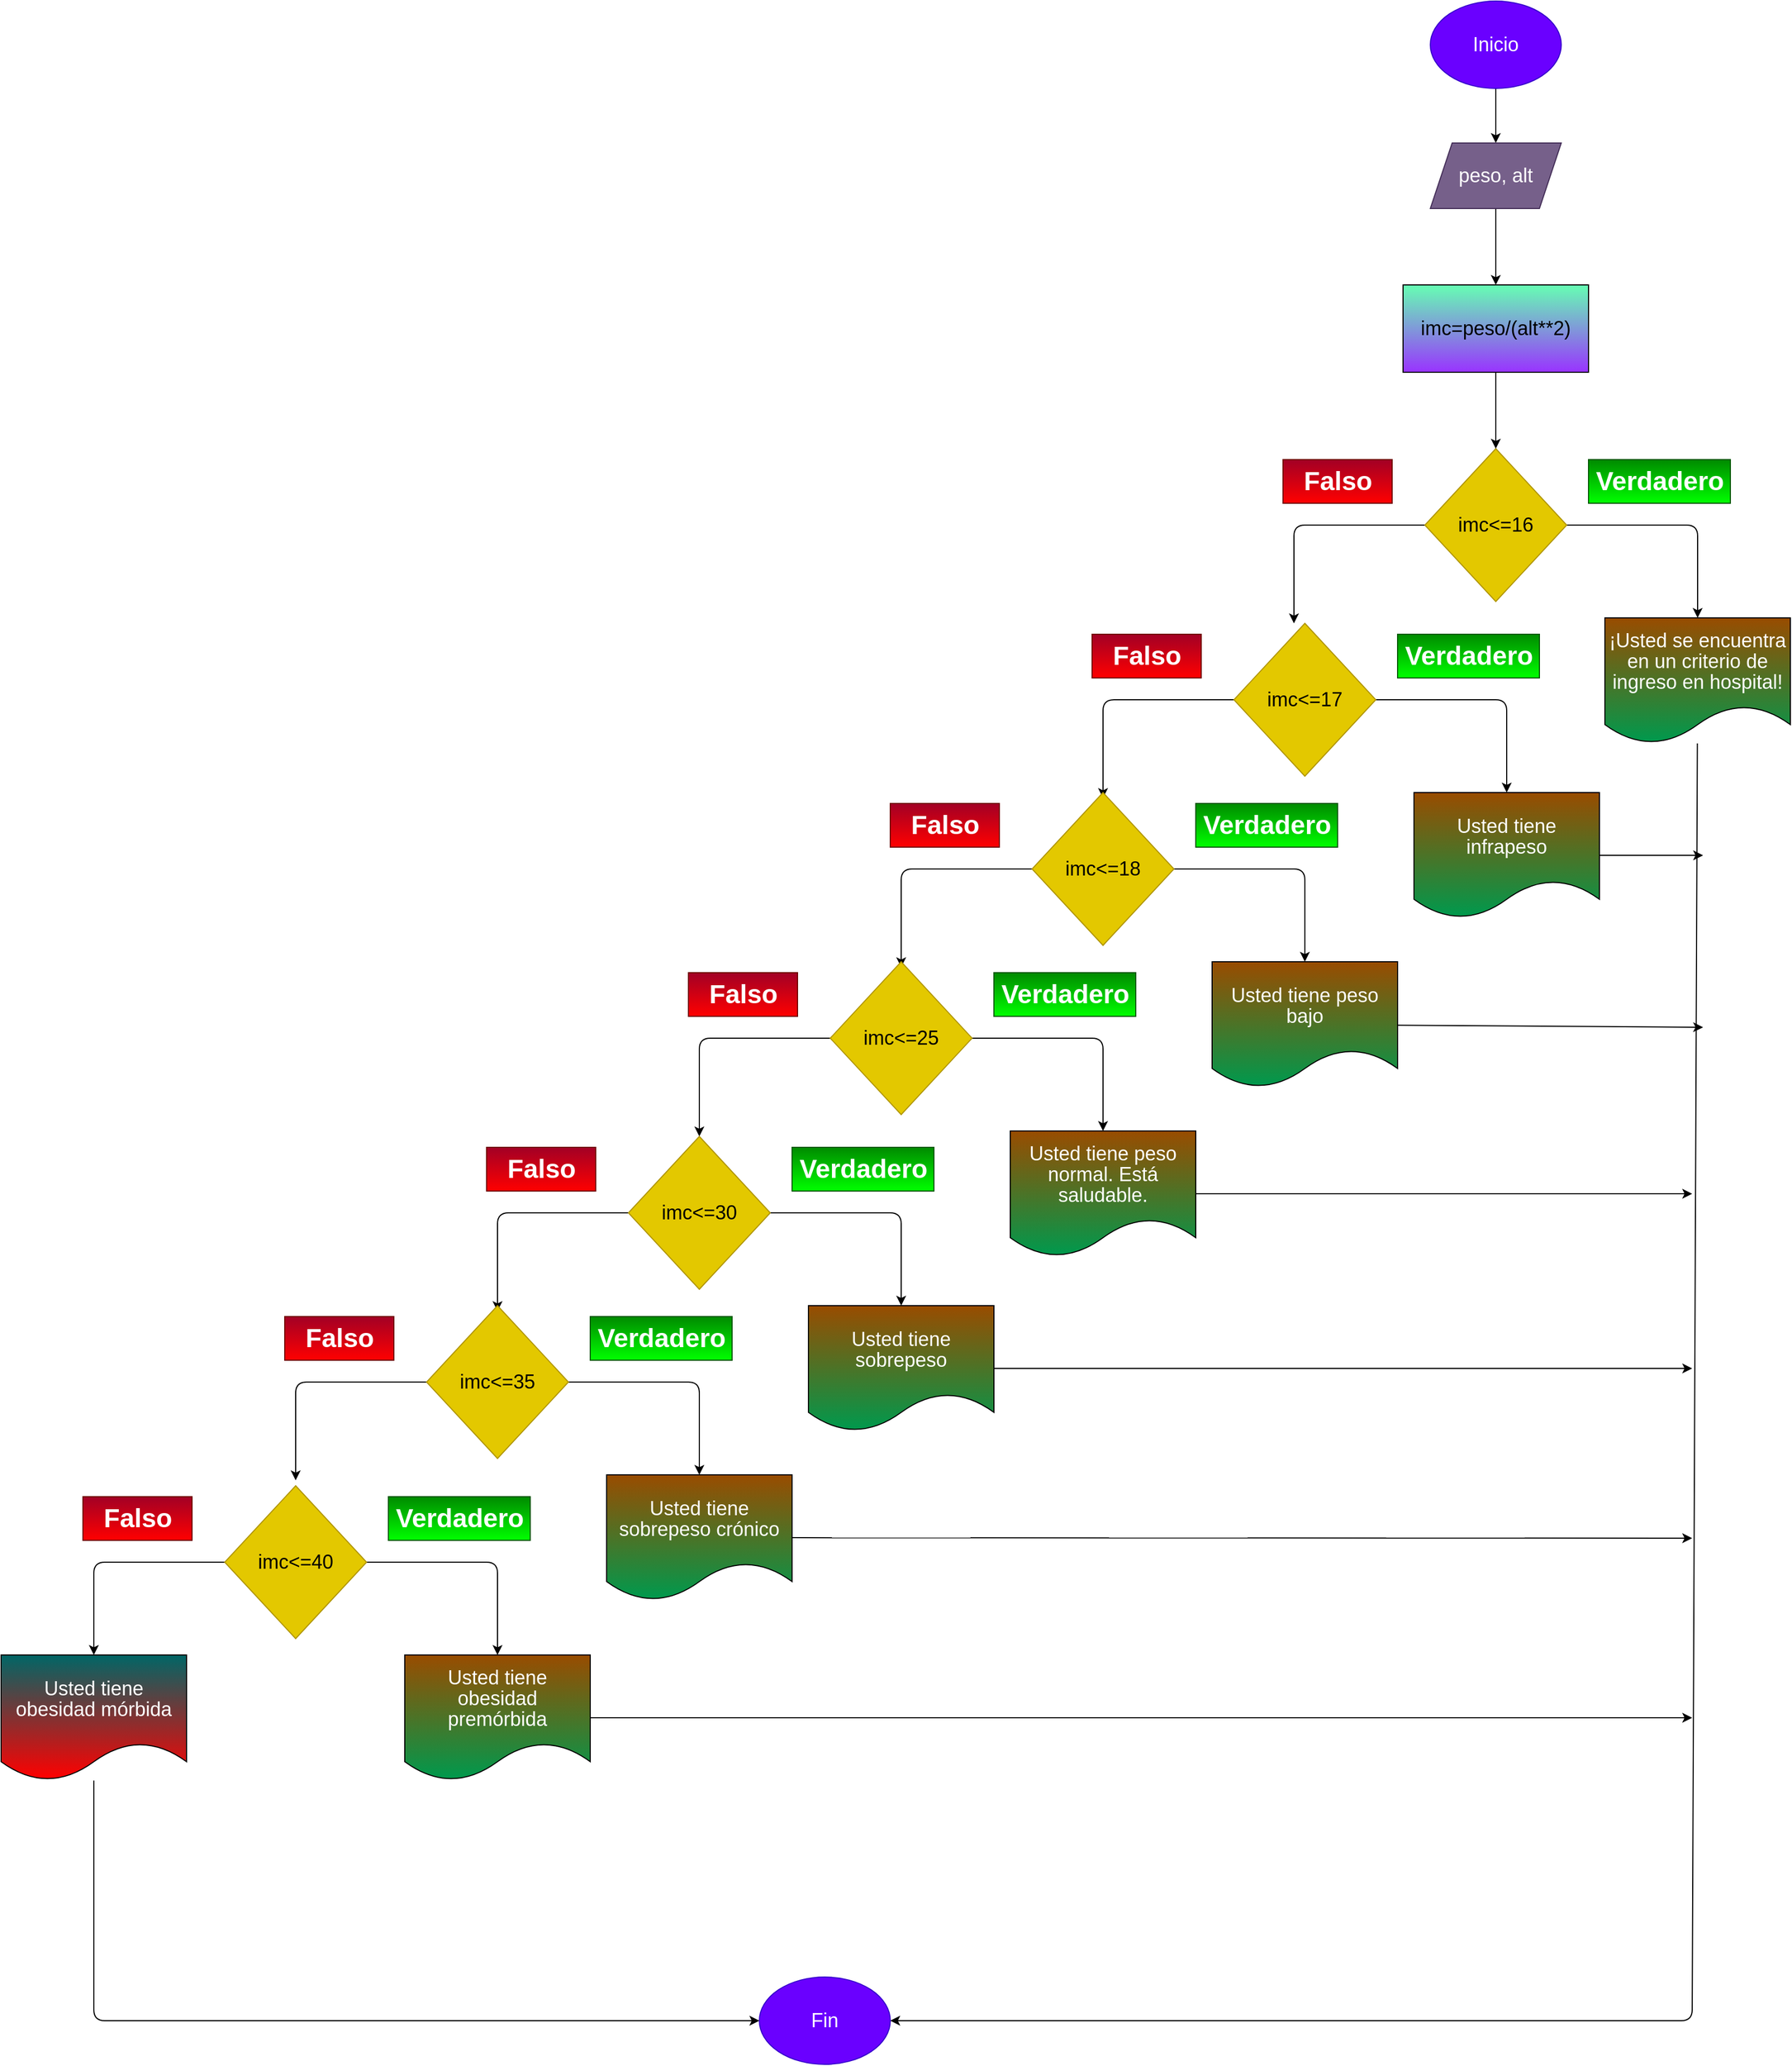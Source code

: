 <mxfile>
    <diagram id="pAi_KdXQo00Ve_mjZ8XZ" name="Página-1">
        <mxGraphModel dx="2521" dy="472" grid="1" gridSize="10" guides="1" tooltips="1" connect="1" arrows="1" fold="1" page="1" pageScale="1" pageWidth="827" pageHeight="1169" math="0" shadow="0">
            <root>
                <mxCell id="0"/>
                <mxCell id="1" parent="0"/>
                <mxCell id="4" value="" style="edgeStyle=none;html=1;fontSize=18;" parent="1" source="2" target="3" edge="1">
                    <mxGeometry relative="1" as="geometry"/>
                </mxCell>
                <mxCell id="2" value="&lt;font style=&quot;font-size: 18px&quot;&gt;Inicio&lt;/font&gt;" style="ellipse;whiteSpace=wrap;html=1;fillColor=#6a00ff;fontColor=#ffffff;strokeColor=#3700CC;" parent="1" vertex="1">
                    <mxGeometry x="250" y="80" width="120" height="80" as="geometry"/>
                </mxCell>
                <mxCell id="6" style="edgeStyle=none;html=1;fontSize=18;entryX=0.5;entryY=0;entryDx=0;entryDy=0;" parent="1" source="3" target="26" edge="1">
                    <mxGeometry relative="1" as="geometry"/>
                </mxCell>
                <mxCell id="3" value="&lt;span style=&quot;font-size: 18px&quot;&gt;peso, alt&lt;/span&gt;" style="shape=parallelogram;perimeter=parallelogramPerimeter;whiteSpace=wrap;html=1;fixedSize=1;fillColor=#76608a;fontColor=#ffffff;strokeColor=#432D57;" parent="1" vertex="1">
                    <mxGeometry x="250" y="210" width="120" height="60" as="geometry"/>
                </mxCell>
                <mxCell id="21" style="edgeStyle=none;html=1;entryX=0.5;entryY=0;entryDx=0;entryDy=0;fontSize=18;" parent="1" source="5" target="15" edge="1">
                    <mxGeometry relative="1" as="geometry">
                        <Array as="points">
                            <mxPoint x="495" y="560"/>
                        </Array>
                    </mxGeometry>
                </mxCell>
                <mxCell id="22" style="edgeStyle=none;html=1;exitX=0;exitY=0.5;exitDx=0;exitDy=0;entryX=0.5;entryY=0;entryDx=0;entryDy=0;fontSize=18;" parent="1" source="5" edge="1">
                    <mxGeometry relative="1" as="geometry">
                        <Array as="points">
                            <mxPoint x="125" y="560"/>
                        </Array>
                        <mxPoint x="125" y="650" as="targetPoint"/>
                    </mxGeometry>
                </mxCell>
                <mxCell id="5" value="imc&amp;lt;=16" style="rhombus;whiteSpace=wrap;html=1;fontSize=18;fillColor=#e3c800;fontColor=#000000;strokeColor=#B09500;" parent="1" vertex="1">
                    <mxGeometry x="245" y="490" width="130" height="140" as="geometry"/>
                </mxCell>
                <mxCell id="25" style="edgeStyle=none;html=1;entryX=1;entryY=0.5;entryDx=0;entryDy=0;fontSize=18;" parent="1" source="15" target="23" edge="1">
                    <mxGeometry relative="1" as="geometry">
                        <Array as="points">
                            <mxPoint x="490" y="1930"/>
                        </Array>
                    </mxGeometry>
                </mxCell>
                <mxCell id="15" value="&lt;div style=&quot;line-height: 19px&quot;&gt;&lt;font style=&quot;font-size: 18px&quot; color=&quot;#ffffff&quot;&gt;¡Usted se encuentra en un criterio de ingreso en hospital!&lt;/font&gt;&lt;/div&gt;" style="shape=document;whiteSpace=wrap;html=1;boundedLbl=1;fontSize=18;gradientColor=#00994D;fillColor=#994C00;" parent="1" vertex="1">
                    <mxGeometry x="410" y="645" width="170" height="115" as="geometry"/>
                </mxCell>
                <mxCell id="16" value="Falso" style="text;strokeColor=#6F0000;fillColor=#a20025;html=1;fontSize=24;fontStyle=1;verticalAlign=middle;align=center;fontColor=#ffffff;gradientColor=#FF0000;" parent="1" vertex="1">
                    <mxGeometry x="115" y="500" width="100" height="40" as="geometry"/>
                </mxCell>
                <mxCell id="17" value="Verdadero" style="text;strokeColor=#005700;fillColor=#008a00;html=1;fontSize=24;fontStyle=1;verticalAlign=middle;align=center;fontColor=#ffffff;gradientColor=#00FF00;" parent="1" vertex="1">
                    <mxGeometry x="395" y="500" width="130" height="40" as="geometry"/>
                </mxCell>
                <mxCell id="23" value="Fin" style="ellipse;whiteSpace=wrap;html=1;fontSize=18;fillColor=#6a00ff;fontColor=#ffffff;strokeColor=#3700CC;" parent="1" vertex="1">
                    <mxGeometry x="-365" y="1890" width="120" height="80" as="geometry"/>
                </mxCell>
                <mxCell id="27" style="edgeStyle=none;html=1;entryX=0.5;entryY=0;entryDx=0;entryDy=0;" edge="1" parent="1" source="26" target="5">
                    <mxGeometry relative="1" as="geometry"/>
                </mxCell>
                <mxCell id="26" value="&lt;font style=&quot;font-size: 18px&quot;&gt;imc=peso/(alt**2)&lt;/font&gt;" style="rounded=0;whiteSpace=wrap;html=1;gradientColor=#9933FF;fillColor=#66FFB3;" vertex="1" parent="1">
                    <mxGeometry x="225" y="340" width="170" height="80" as="geometry"/>
                </mxCell>
                <mxCell id="28" style="edgeStyle=none;html=1;entryX=0.5;entryY=0;entryDx=0;entryDy=0;fontSize=18;" edge="1" parent="1" source="30" target="34">
                    <mxGeometry relative="1" as="geometry">
                        <Array as="points">
                            <mxPoint x="320" y="720"/>
                        </Array>
                    </mxGeometry>
                </mxCell>
                <mxCell id="29" style="edgeStyle=none;html=1;exitX=0;exitY=0.5;exitDx=0;exitDy=0;entryX=0.5;entryY=0;entryDx=0;entryDy=0;fontSize=18;" edge="1" parent="1" source="30">
                    <mxGeometry relative="1" as="geometry">
                        <Array as="points">
                            <mxPoint x="-50" y="720"/>
                        </Array>
                        <mxPoint x="-50" y="810" as="targetPoint"/>
                    </mxGeometry>
                </mxCell>
                <mxCell id="30" value="imc&amp;lt;=17" style="rhombus;whiteSpace=wrap;html=1;fontSize=18;fillColor=#e3c800;fontColor=#000000;strokeColor=#B09500;" vertex="1" parent="1">
                    <mxGeometry x="70" y="650" width="130" height="140" as="geometry"/>
                </mxCell>
                <mxCell id="64" style="edgeStyle=none;html=1;fontFamily=Helvetica;fontSize=18;fontColor=#FFFFFF;" edge="1" parent="1" source="34">
                    <mxGeometry relative="1" as="geometry">
                        <mxPoint x="500" y="862.5" as="targetPoint"/>
                    </mxGeometry>
                </mxCell>
                <mxCell id="34" value="&lt;div style=&quot;line-height: 19px&quot;&gt;&lt;font style=&quot;font-size: 18px&quot; color=&quot;#ffffff&quot;&gt;Usted tiene infrapeso&lt;/font&gt;&lt;/div&gt;" style="shape=document;whiteSpace=wrap;html=1;boundedLbl=1;fontSize=18;gradientColor=#00994D;fillColor=#994C00;" vertex="1" parent="1">
                    <mxGeometry x="235" y="805" width="170" height="115" as="geometry"/>
                </mxCell>
                <mxCell id="35" value="Falso" style="text;strokeColor=#6F0000;fillColor=#a20025;html=1;fontSize=24;fontStyle=1;verticalAlign=middle;align=center;fontColor=#ffffff;gradientColor=#FF0000;" vertex="1" parent="1">
                    <mxGeometry x="-60" y="660" width="100" height="40" as="geometry"/>
                </mxCell>
                <mxCell id="36" value="Verdadero" style="text;strokeColor=#005700;fillColor=#008a00;html=1;fontSize=24;fontStyle=1;verticalAlign=middle;align=center;fontColor=#ffffff;gradientColor=#00FF00;" vertex="1" parent="1">
                    <mxGeometry x="220" y="660" width="130" height="40" as="geometry"/>
                </mxCell>
                <mxCell id="38" style="edgeStyle=none;html=1;entryX=0.5;entryY=0;entryDx=0;entryDy=0;fontSize=18;" edge="1" parent="1" source="40" target="44">
                    <mxGeometry relative="1" as="geometry">
                        <Array as="points">
                            <mxPoint x="135" y="875"/>
                        </Array>
                    </mxGeometry>
                </mxCell>
                <mxCell id="39" style="edgeStyle=none;html=1;exitX=0;exitY=0.5;exitDx=0;exitDy=0;entryX=0.5;entryY=0;entryDx=0;entryDy=0;fontSize=18;" edge="1" parent="1" source="40">
                    <mxGeometry relative="1" as="geometry">
                        <Array as="points">
                            <mxPoint x="-235" y="875"/>
                        </Array>
                        <mxPoint x="-235" y="965" as="targetPoint"/>
                    </mxGeometry>
                </mxCell>
                <mxCell id="40" value="imc&amp;lt;=18" style="rhombus;whiteSpace=wrap;html=1;fontSize=18;fillColor=#e3c800;fontColor=#000000;strokeColor=#B09500;" vertex="1" parent="1">
                    <mxGeometry x="-115" y="805" width="130" height="140" as="geometry"/>
                </mxCell>
                <mxCell id="65" style="edgeStyle=none;html=1;fontFamily=Helvetica;fontSize=18;fontColor=#FFFFFF;" edge="1" parent="1" source="44">
                    <mxGeometry relative="1" as="geometry">
                        <mxPoint x="500" y="1020.0" as="targetPoint"/>
                    </mxGeometry>
                </mxCell>
                <mxCell id="44" value="&lt;div style=&quot;line-height: 19px&quot;&gt;&lt;span style=&quot;color: rgb(255 , 255 , 255)&quot;&gt;Usted tiene peso bajo&lt;/span&gt;&lt;br&gt;&lt;/div&gt;" style="shape=document;whiteSpace=wrap;html=1;boundedLbl=1;fontSize=18;gradientColor=#00994D;fillColor=#994C00;" vertex="1" parent="1">
                    <mxGeometry x="50" y="960" width="170" height="115" as="geometry"/>
                </mxCell>
                <mxCell id="45" value="Falso" style="text;strokeColor=#6F0000;fillColor=#a20025;html=1;fontSize=24;fontStyle=1;verticalAlign=middle;align=center;fontColor=#ffffff;gradientColor=#FF0000;" vertex="1" parent="1">
                    <mxGeometry x="-245" y="815" width="100" height="40" as="geometry"/>
                </mxCell>
                <mxCell id="46" value="Verdadero" style="text;strokeColor=#005700;fillColor=#008a00;html=1;fontSize=24;fontStyle=1;verticalAlign=middle;align=center;fontColor=#ffffff;gradientColor=#00FF00;" vertex="1" parent="1">
                    <mxGeometry x="35" y="815" width="130" height="40" as="geometry"/>
                </mxCell>
                <mxCell id="58" style="edgeStyle=none;html=1;entryX=0.5;entryY=0;entryDx=0;entryDy=0;fontSize=18;" edge="1" parent="1" source="60" target="61">
                    <mxGeometry relative="1" as="geometry">
                        <Array as="points">
                            <mxPoint x="-50" y="1030"/>
                        </Array>
                    </mxGeometry>
                </mxCell>
                <mxCell id="59" style="edgeStyle=none;html=1;exitX=0;exitY=0.5;exitDx=0;exitDy=0;entryX=0.5;entryY=0;entryDx=0;entryDy=0;fontSize=18;" edge="1" parent="1" source="60">
                    <mxGeometry relative="1" as="geometry">
                        <Array as="points">
                            <mxPoint x="-420" y="1030"/>
                        </Array>
                        <mxPoint x="-420" y="1120" as="targetPoint"/>
                    </mxGeometry>
                </mxCell>
                <mxCell id="60" value="imc&amp;lt;=25" style="rhombus;whiteSpace=wrap;html=1;fontSize=18;fillColor=#e3c800;fontColor=#000000;strokeColor=#B09500;" vertex="1" parent="1">
                    <mxGeometry x="-300" y="960" width="130" height="140" as="geometry"/>
                </mxCell>
                <mxCell id="66" style="edgeStyle=none;html=1;fontFamily=Helvetica;fontSize=18;fontColor=#FFFFFF;" edge="1" parent="1" source="61">
                    <mxGeometry relative="1" as="geometry">
                        <mxPoint x="490" y="1172.5" as="targetPoint"/>
                    </mxGeometry>
                </mxCell>
                <mxCell id="61" value="&lt;div style=&quot;line-height: 19px&quot;&gt;&lt;span style=&quot;color: rgb(255 , 255 , 255)&quot;&gt;Usted tiene peso normal. Está saludable.&lt;/span&gt;&lt;br&gt;&lt;/div&gt;" style="shape=document;whiteSpace=wrap;html=1;boundedLbl=1;fontSize=18;gradientColor=#00994D;fillColor=#994C00;" vertex="1" parent="1">
                    <mxGeometry x="-135" y="1115" width="170" height="115" as="geometry"/>
                </mxCell>
                <mxCell id="62" value="Falso" style="text;strokeColor=#6F0000;fillColor=#a20025;html=1;fontSize=24;fontStyle=1;verticalAlign=middle;align=center;fontColor=#ffffff;gradientColor=#FF0000;" vertex="1" parent="1">
                    <mxGeometry x="-430" y="970" width="100" height="40" as="geometry"/>
                </mxCell>
                <mxCell id="63" value="Verdadero" style="text;strokeColor=#005700;fillColor=#008a00;html=1;fontSize=24;fontStyle=1;verticalAlign=middle;align=center;fontColor=#ffffff;gradientColor=#00FF00;" vertex="1" parent="1">
                    <mxGeometry x="-150" y="970" width="130" height="40" as="geometry"/>
                </mxCell>
                <mxCell id="71" style="edgeStyle=none;html=1;entryX=0.5;entryY=0;entryDx=0;entryDy=0;fontSize=18;" edge="1" parent="1" source="73" target="74">
                    <mxGeometry relative="1" as="geometry">
                        <Array as="points">
                            <mxPoint x="-235" y="1190"/>
                        </Array>
                    </mxGeometry>
                </mxCell>
                <mxCell id="72" style="edgeStyle=none;html=1;exitX=0;exitY=0.5;exitDx=0;exitDy=0;entryX=0.5;entryY=0;entryDx=0;entryDy=0;fontSize=18;" edge="1" parent="1" source="73">
                    <mxGeometry relative="1" as="geometry">
                        <Array as="points">
                            <mxPoint x="-605" y="1190"/>
                        </Array>
                        <mxPoint x="-605" y="1280" as="targetPoint"/>
                    </mxGeometry>
                </mxCell>
                <mxCell id="73" value="imc&amp;lt;=30" style="rhombus;whiteSpace=wrap;html=1;fontSize=18;fillColor=#e3c800;fontColor=#000000;strokeColor=#B09500;" vertex="1" parent="1">
                    <mxGeometry x="-485" y="1120" width="130" height="140" as="geometry"/>
                </mxCell>
                <mxCell id="103" style="edgeStyle=none;html=1;fontFamily=Helvetica;fontSize=18;fontColor=#FFFFFF;" edge="1" parent="1" source="74">
                    <mxGeometry relative="1" as="geometry">
                        <mxPoint x="490" y="1332.5" as="targetPoint"/>
                    </mxGeometry>
                </mxCell>
                <mxCell id="74" value="&lt;div style=&quot;line-height: 19px&quot;&gt;&lt;font style=&quot;font-size: 18px&quot; color=&quot;#ffffff&quot;&gt;Usted tiene sobrepeso&lt;/font&gt;&lt;/div&gt;" style="shape=document;whiteSpace=wrap;html=1;boundedLbl=1;fontSize=18;gradientColor=#00994D;fillColor=#994C00;" vertex="1" parent="1">
                    <mxGeometry x="-320" y="1275" width="170" height="115" as="geometry"/>
                </mxCell>
                <mxCell id="75" value="Falso" style="text;strokeColor=#6F0000;fillColor=#a20025;html=1;fontSize=24;fontStyle=1;verticalAlign=middle;align=center;fontColor=#ffffff;gradientColor=#FF0000;" vertex="1" parent="1">
                    <mxGeometry x="-615" y="1130" width="100" height="40" as="geometry"/>
                </mxCell>
                <mxCell id="76" value="Verdadero" style="text;strokeColor=#005700;fillColor=#008a00;html=1;fontSize=24;fontStyle=1;verticalAlign=middle;align=center;fontColor=#ffffff;gradientColor=#00FF00;" vertex="1" parent="1">
                    <mxGeometry x="-335" y="1130" width="130" height="40" as="geometry"/>
                </mxCell>
                <mxCell id="77" style="edgeStyle=none;html=1;entryX=0.5;entryY=0;entryDx=0;entryDy=0;fontSize=18;" edge="1" parent="1" source="79" target="80">
                    <mxGeometry relative="1" as="geometry">
                        <Array as="points">
                            <mxPoint x="-420" y="1345"/>
                        </Array>
                    </mxGeometry>
                </mxCell>
                <mxCell id="78" style="edgeStyle=none;html=1;exitX=0;exitY=0.5;exitDx=0;exitDy=0;entryX=0.5;entryY=0;entryDx=0;entryDy=0;fontSize=18;" edge="1" parent="1" source="79">
                    <mxGeometry relative="1" as="geometry">
                        <Array as="points">
                            <mxPoint x="-790" y="1345"/>
                        </Array>
                        <mxPoint x="-790" y="1435" as="targetPoint"/>
                    </mxGeometry>
                </mxCell>
                <mxCell id="79" value="imc&amp;lt;=35&lt;span style=&quot;color: rgba(0 , 0 , 0 , 0) ; font-family: monospace ; font-size: 0px&quot;&gt;%3CmxGraphModel%3E%3Croot%3E%3CmxCell%20id%3D%220%22%2F%3E%3CmxCell%20id%3D%221%22%20parent%3D%220%22%2F%3E%3CmxCell%20id%3D%222%22%20value%3D%22Denegado%22%20style%3D%22shape%3Ddocument%3BwhiteSpace%3Dwrap%3Bhtml%3D1%3BboundedLbl%3D1%3BfontSize%3D18%3BfillColor%3D%239933FF%3BgradientColor%3D%23660033%3B%22%20vertex%3D%221%22%20parent%3D%221%22%3E%3CmxGeometry%20x%3D%2250%22%20y%3D%22500%22%20width%3D%22160%22%20height%3D%2280%22%20as%3D%22geometry%22%2F%3E%3C%2FmxCell%3E%3C%2Froot%3E%3C%2FmxGraphModel%3E&lt;/span&gt;" style="rhombus;whiteSpace=wrap;html=1;fontSize=18;fillColor=#e3c800;fontColor=#000000;strokeColor=#B09500;" vertex="1" parent="1">
                    <mxGeometry x="-670" y="1275" width="130" height="140" as="geometry"/>
                </mxCell>
                <mxCell id="104" style="edgeStyle=none;html=1;fontFamily=Helvetica;fontSize=18;fontColor=#FFFFFF;" edge="1" parent="1" source="80">
                    <mxGeometry relative="1" as="geometry">
                        <mxPoint x="490" y="1488" as="targetPoint"/>
                    </mxGeometry>
                </mxCell>
                <mxCell id="80" value="&lt;div style=&quot;line-height: 19px&quot;&gt;&lt;font style=&quot;font-size: 18px&quot; color=&quot;#ffffff&quot;&gt;Usted tiene sobrepeso crónico&lt;/font&gt;&lt;/div&gt;" style="shape=document;whiteSpace=wrap;html=1;boundedLbl=1;fontSize=18;gradientColor=#00994D;fillColor=#994C00;" vertex="1" parent="1">
                    <mxGeometry x="-505" y="1430" width="170" height="115" as="geometry"/>
                </mxCell>
                <mxCell id="81" value="Falso" style="text;strokeColor=#6F0000;fillColor=#a20025;html=1;fontSize=24;fontStyle=1;verticalAlign=middle;align=center;fontColor=#ffffff;gradientColor=#FF0000;" vertex="1" parent="1">
                    <mxGeometry x="-800" y="1285" width="100" height="40" as="geometry"/>
                </mxCell>
                <mxCell id="82" value="Verdadero" style="text;strokeColor=#005700;fillColor=#008a00;html=1;fontSize=24;fontStyle=1;verticalAlign=middle;align=center;fontColor=#ffffff;gradientColor=#00FF00;" vertex="1" parent="1">
                    <mxGeometry x="-520" y="1285" width="130" height="40" as="geometry"/>
                </mxCell>
                <mxCell id="83" style="edgeStyle=none;html=1;entryX=0.5;entryY=0;entryDx=0;entryDy=0;fontSize=18;" edge="1" parent="1" source="85" target="86">
                    <mxGeometry relative="1" as="geometry">
                        <Array as="points">
                            <mxPoint x="-605" y="1510"/>
                        </Array>
                    </mxGeometry>
                </mxCell>
                <mxCell id="84" style="edgeStyle=none;html=1;exitX=0;exitY=0.5;exitDx=0;exitDy=0;entryX=0.5;entryY=0;entryDx=0;entryDy=0;fontSize=18;" edge="1" parent="1" source="85" target="101">
                    <mxGeometry relative="1" as="geometry">
                        <Array as="points">
                            <mxPoint x="-975" y="1510"/>
                        </Array>
                        <mxPoint x="-975" y="1600" as="targetPoint"/>
                    </mxGeometry>
                </mxCell>
                <mxCell id="85" value="imc&amp;lt;=40" style="rhombus;whiteSpace=wrap;html=1;fontSize=18;fillColor=#e3c800;fontColor=#000000;strokeColor=#B09500;" vertex="1" parent="1">
                    <mxGeometry x="-855" y="1440" width="130" height="140" as="geometry"/>
                </mxCell>
                <mxCell id="105" style="edgeStyle=none;html=1;fontFamily=Helvetica;fontSize=18;fontColor=#FFFFFF;" edge="1" parent="1" source="86">
                    <mxGeometry relative="1" as="geometry">
                        <mxPoint x="490" y="1652.5" as="targetPoint"/>
                    </mxGeometry>
                </mxCell>
                <mxCell id="86" value="&lt;div style=&quot;line-height: 19px&quot;&gt;&lt;font style=&quot;font-size: 18px&quot; color=&quot;#ffffff&quot;&gt;Usted tiene obesidad premórbida&lt;/font&gt;&lt;/div&gt;" style="shape=document;whiteSpace=wrap;html=1;boundedLbl=1;fontSize=18;gradientColor=#00994D;fillColor=#994C00;" vertex="1" parent="1">
                    <mxGeometry x="-690" y="1595" width="170" height="115" as="geometry"/>
                </mxCell>
                <mxCell id="87" value="Falso" style="text;strokeColor=#6F0000;fillColor=#a20025;html=1;fontSize=24;fontStyle=1;verticalAlign=middle;align=center;fontColor=#ffffff;gradientColor=#FF0000;" vertex="1" parent="1">
                    <mxGeometry x="-985" y="1450" width="100" height="40" as="geometry"/>
                </mxCell>
                <mxCell id="88" value="Verdadero" style="text;strokeColor=#005700;fillColor=#008a00;html=1;fontSize=24;fontStyle=1;verticalAlign=middle;align=center;fontColor=#ffffff;gradientColor=#00FF00;" vertex="1" parent="1">
                    <mxGeometry x="-705" y="1450" width="130" height="40" as="geometry"/>
                </mxCell>
                <mxCell id="106" style="edgeStyle=none;html=1;entryX=0;entryY=0.5;entryDx=0;entryDy=0;fontFamily=Helvetica;fontSize=18;fontColor=#FFFFFF;" edge="1" parent="1" source="101" target="23">
                    <mxGeometry relative="1" as="geometry">
                        <Array as="points">
                            <mxPoint x="-975" y="1930"/>
                        </Array>
                    </mxGeometry>
                </mxCell>
                <mxCell id="101" value="&lt;div style=&quot;line-height: 19px&quot;&gt;&lt;span style=&quot;color: rgb(255 , 255 , 255)&quot;&gt;Usted tiene obesidad mórbida&lt;/span&gt;&lt;br&gt;&lt;/div&gt;" style="shape=document;whiteSpace=wrap;html=1;boundedLbl=1;fontSize=18;gradientColor=#FF0000;fillColor=#006666;" vertex="1" parent="1">
                    <mxGeometry x="-1060" y="1595" width="170" height="115" as="geometry"/>
                </mxCell>
            </root>
        </mxGraphModel>
    </diagram>
</mxfile>
